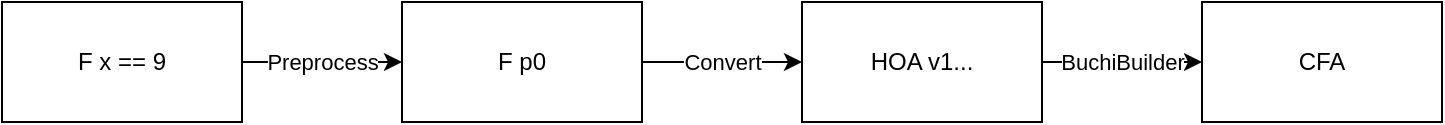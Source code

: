 <mxfile version="25.0.3">
  <diagram name="Page-1" id="Jl_npFH5Yj2_PmD-pZwg">
    <mxGraphModel dx="2314" dy="1187" grid="1" gridSize="10" guides="1" tooltips="1" connect="1" arrows="1" fold="1" page="1" pageScale="1" pageWidth="850" pageHeight="1100" math="0" shadow="0">
      <root>
        <mxCell id="0" />
        <mxCell id="1" parent="0" />
        <mxCell id="BjMexAeEebLPS58inpm7-13" value="Preprocess" style="edgeStyle=orthogonalEdgeStyle;rounded=0;orthogonalLoop=1;jettySize=auto;html=1;exitX=1;exitY=0.5;exitDx=0;exitDy=0;entryX=0;entryY=0.5;entryDx=0;entryDy=0;" edge="1" parent="1" source="BjMexAeEebLPS58inpm7-11" target="BjMexAeEebLPS58inpm7-12">
          <mxGeometry relative="1" as="geometry" />
        </mxCell>
        <mxCell id="BjMexAeEebLPS58inpm7-11" value="F x == 9" style="rounded=0;whiteSpace=wrap;html=1;" vertex="1" parent="1">
          <mxGeometry x="40" y="110" width="120" height="60" as="geometry" />
        </mxCell>
        <mxCell id="BjMexAeEebLPS58inpm7-15" value="Convert" style="edgeStyle=orthogonalEdgeStyle;rounded=0;orthogonalLoop=1;jettySize=auto;html=1;exitX=1;exitY=0.5;exitDx=0;exitDy=0;entryX=0;entryY=0.5;entryDx=0;entryDy=0;" edge="1" parent="1" source="BjMexAeEebLPS58inpm7-12" target="BjMexAeEebLPS58inpm7-14">
          <mxGeometry relative="1" as="geometry" />
        </mxCell>
        <mxCell id="BjMexAeEebLPS58inpm7-12" value="F p0" style="rounded=0;whiteSpace=wrap;html=1;" vertex="1" parent="1">
          <mxGeometry x="240" y="110" width="120" height="60" as="geometry" />
        </mxCell>
        <mxCell id="BjMexAeEebLPS58inpm7-17" value="BuchiBuilder" style="edgeStyle=orthogonalEdgeStyle;rounded=0;orthogonalLoop=1;jettySize=auto;html=1;exitX=1;exitY=0.5;exitDx=0;exitDy=0;entryX=0;entryY=0.5;entryDx=0;entryDy=0;" edge="1" parent="1" source="BjMexAeEebLPS58inpm7-14" target="BjMexAeEebLPS58inpm7-16">
          <mxGeometry relative="1" as="geometry" />
        </mxCell>
        <mxCell id="BjMexAeEebLPS58inpm7-14" value="HOA v1..." style="rounded=0;whiteSpace=wrap;html=1;" vertex="1" parent="1">
          <mxGeometry x="440" y="110" width="120" height="60" as="geometry" />
        </mxCell>
        <mxCell id="BjMexAeEebLPS58inpm7-16" value="CFA" style="rounded=0;whiteSpace=wrap;html=1;" vertex="1" parent="1">
          <mxGeometry x="640" y="110" width="120" height="60" as="geometry" />
        </mxCell>
      </root>
    </mxGraphModel>
  </diagram>
</mxfile>
